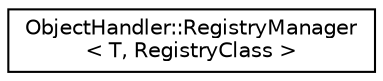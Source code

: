 digraph "Graphical Class Hierarchy"
{
  edge [fontname="Helvetica",fontsize="10",labelfontname="Helvetica",labelfontsize="10"];
  node [fontname="Helvetica",fontsize="10",shape=record];
  rankdir="LR";
  Node0 [label="ObjectHandler::RegistryManager\l\< T, RegistryClass \>",height=0.2,width=0.4,color="black", fillcolor="white", style="filled",URL="$class_object_handler_1_1_registry_manager.html",tooltip="Manage access to an Enumeration Registry. "];
}
